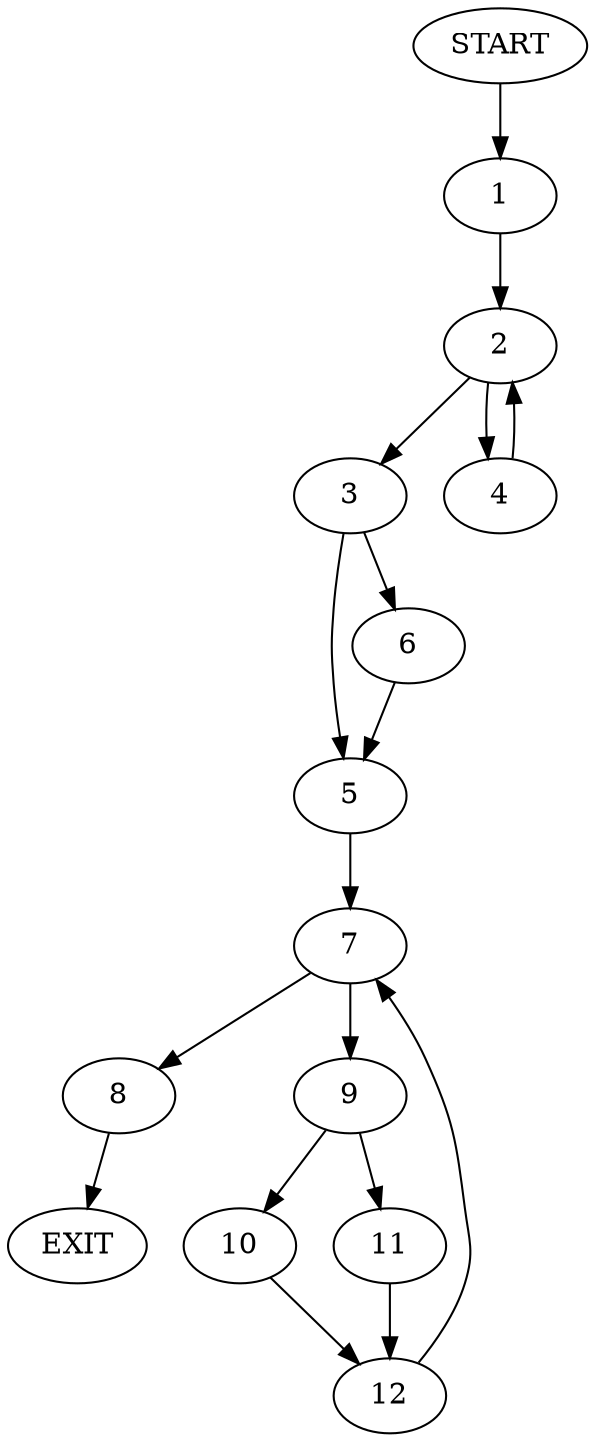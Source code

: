 digraph {
0 [label="START"]
13 [label="EXIT"]
0 -> 1
1 -> 2
2 -> 3
2 -> 4
4 -> 2
3 -> 5
3 -> 6
5 -> 7
6 -> 5
7 -> 8
7 -> 9
8 -> 13
9 -> 10
9 -> 11
10 -> 12
11 -> 12
12 -> 7
}
